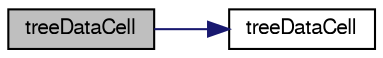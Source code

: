 digraph "treeDataCell"
{
  bgcolor="transparent";
  edge [fontname="FreeSans",fontsize="10",labelfontname="FreeSans",labelfontsize="10"];
  node [fontname="FreeSans",fontsize="10",shape=record];
  rankdir="LR";
  Node3 [label="treeDataCell",height=0.2,width=0.4,color="black", fillcolor="grey75", style="filled", fontcolor="black"];
  Node3 -> Node4 [color="midnightblue",fontsize="10",style="solid",fontname="FreeSans"];
  Node4 [label="treeDataCell",height=0.2,width=0.4,color="black",URL="$a25630.html#a3ae702212811e23defb8ac04c3fa5ff2",tooltip="Construct from mesh and subset of cells. "];
}
